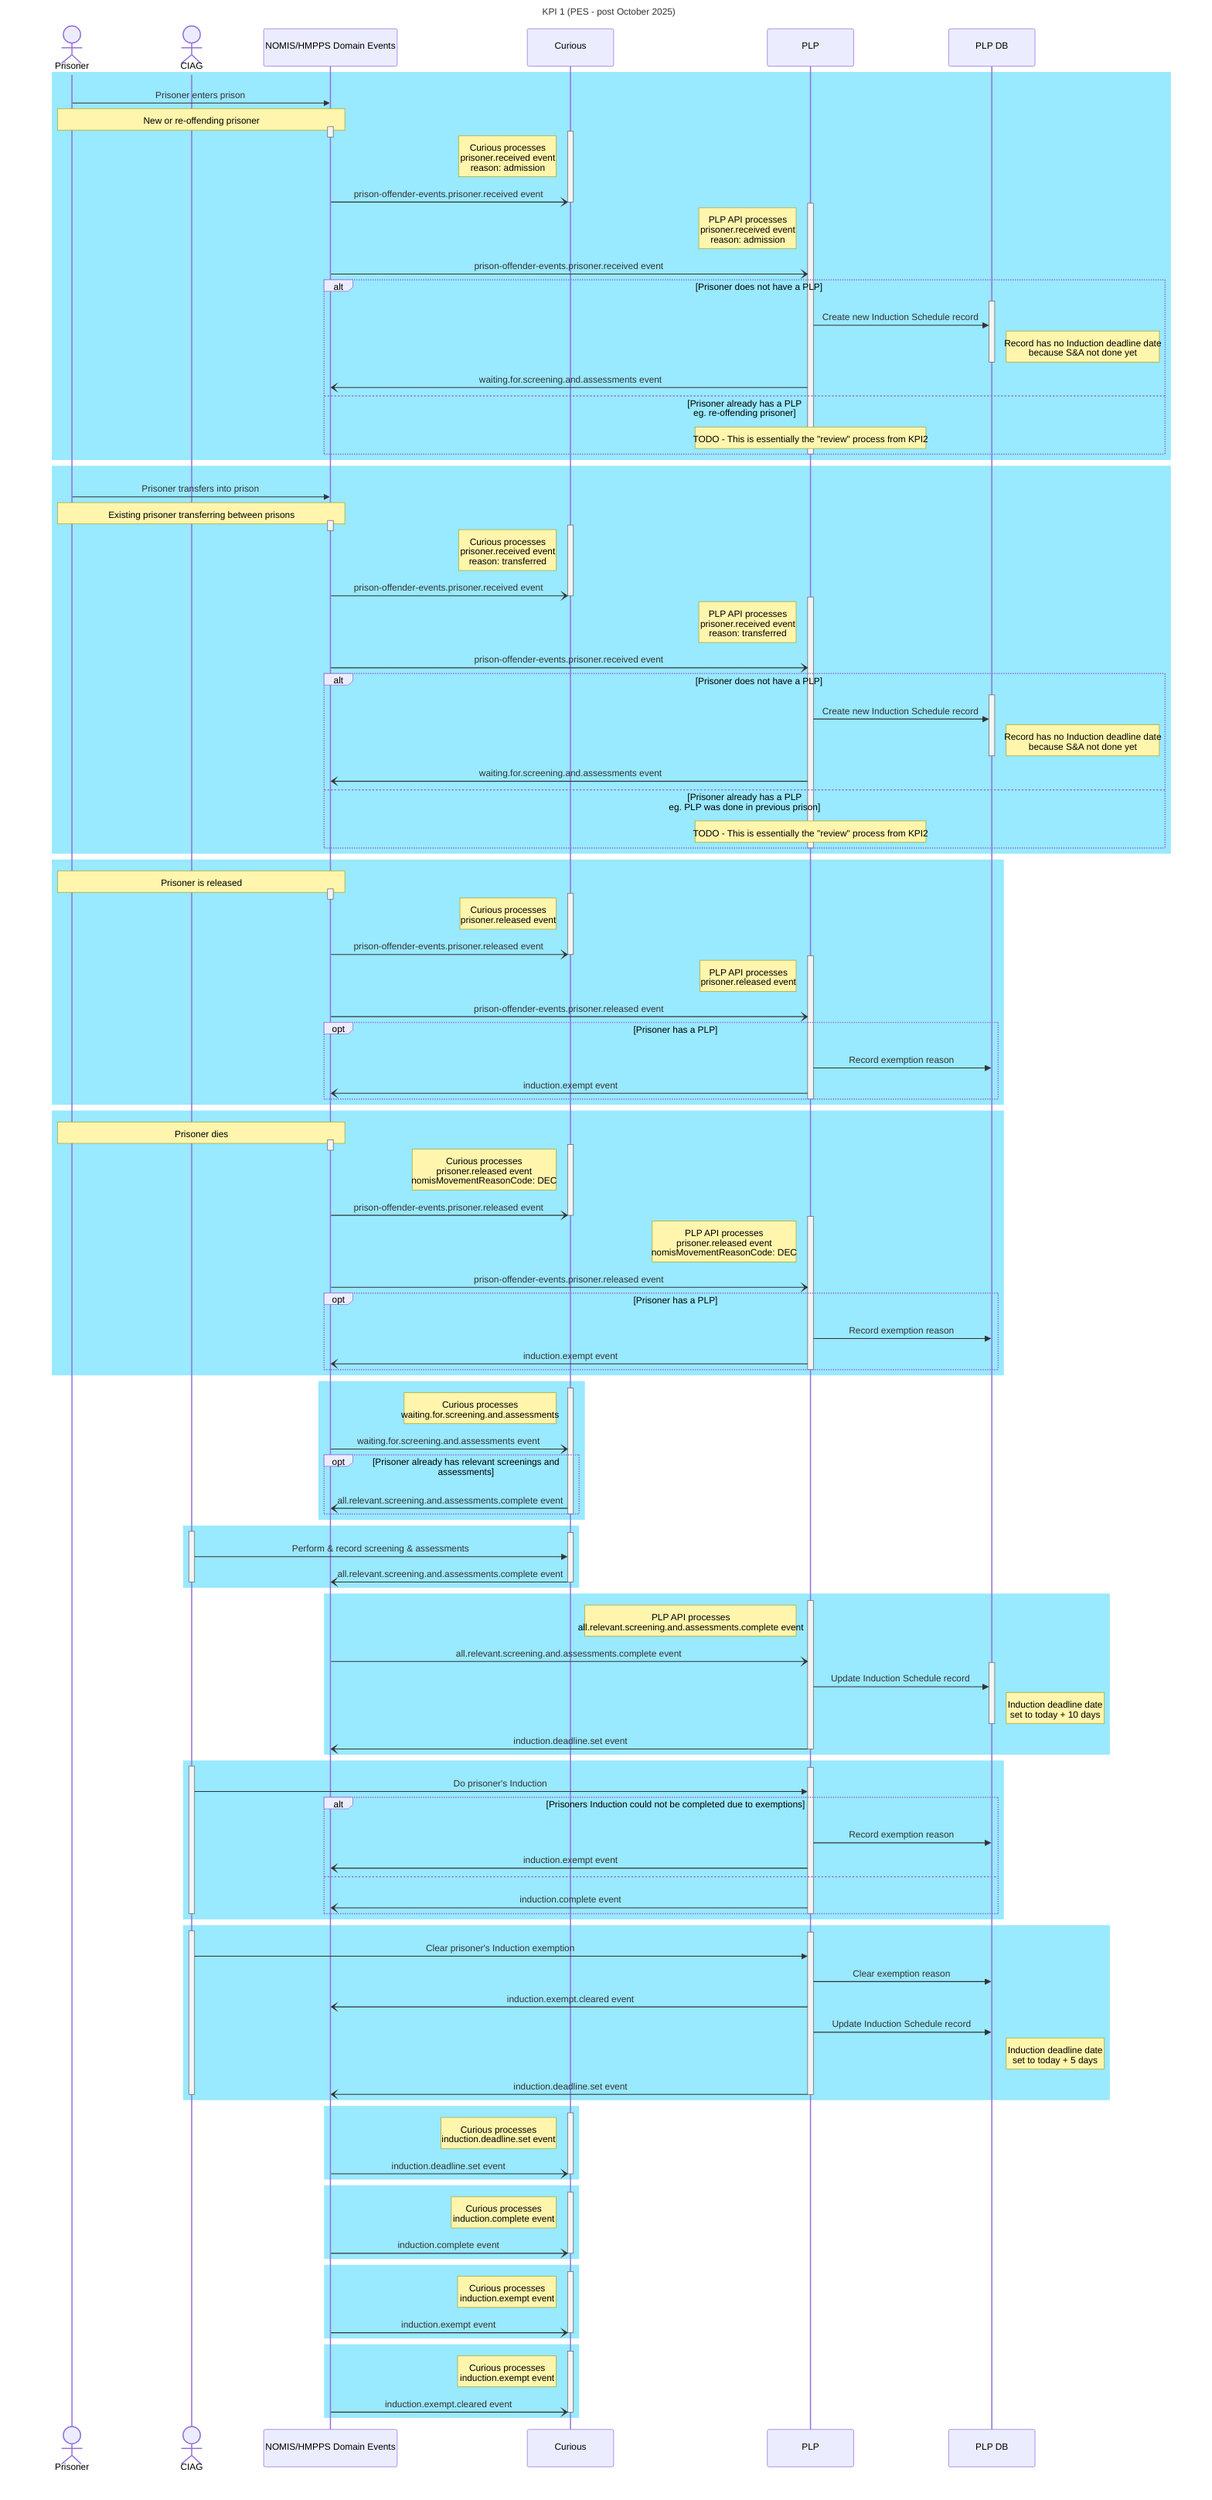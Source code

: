 %%
%% Mermaid Charts sequence diagram. View with the mermaid plugin for intellij or using the online Mermaid editor https://www.mermaidchart.com
%%

sequenceDiagram
  title KPI 1 (PES - post October 2025)

  actor Prisoner as Prisoner
  actor CIAG as CIAG
  participant NOMIS as NOMIS/HMPPS Domain Events
  participant Curious as Curious
  participant PLP as PLP
  participant PLPDB as PLP DB

  rect rgba(0, 200, 255, 0.4)
    Prisoner ->> NOMIS: Prisoner enters prison
    note over Prisoner, NOMIS: New or re-offending prisoner
    activate NOMIS
    deactivate NOMIS

    activate Curious
      note left of Curious: Curious processes<br/>prisoner.received event<br/>reason: admission
      NOMIS -) Curious: prison-offender-events.prisoner.received event
    deactivate Curious

    activate PLP
      note left of PLP: PLP API processes<br/>prisoner.received event<br/>reason: admission
      NOMIS -) PLP: prison-offender-events.prisoner.received event
      alt Prisoner does not have a PLP
        activate PLPDB
          PLP ->> PLPDB: Create new Induction Schedule record
          note right of PLPDB: Record has no Induction deadline date<br/>because S&A not done yet
        deactivate PLPDB
        PLP -) NOMIS: waiting.for.screening.and.assessments event
      else Prisoner already has a PLP<br/>eg. re-offending prisoner
        note over PLP: TODO - This is essentially the "review" process from KPI2
      end
    deactivate PLP
  end

  rect rgba(0, 200, 255, 0.4)
    Prisoner ->> NOMIS: Prisoner transfers into prison
    note over Prisoner, NOMIS: Existing prisoner transferring between prisons
    activate NOMIS
    deactivate NOMIS

    activate Curious
      note left of Curious: Curious processes<br/>prisoner.received event<br/>reason: transferred
      NOMIS -) Curious: prison-offender-events.prisoner.received event
    deactivate Curious

    activate PLP
      note left of PLP: PLP API processes<br/>prisoner.received event<br/>reason: transferred
      NOMIS -) PLP: prison-offender-events.prisoner.received event
      alt Prisoner does not have a PLP
        activate PLPDB
          PLP ->> PLPDB: Create new Induction Schedule record
          note right of PLPDB: Record has no Induction deadline date<br/>because S&A not done yet
        deactivate PLPDB
        PLP -) NOMIS: waiting.for.screening.and.assessments event
      else Prisoner already has a PLP<br/>eg. PLP was done in previous prison
        note over PLP: TODO - This is essentially the "review" process from KPI2
      end
    deactivate PLP
  end

  rect rgba(0, 200, 255, 0.4)
    note over Prisoner, NOMIS: Prisoner is released
    activate NOMIS
    deactivate NOMIS

    activate Curious
      note left of Curious: Curious processes<br/>prisoner.released event
      NOMIS -) Curious: prison-offender-events.prisoner.released event
    deactivate Curious

    activate PLP
      note left of PLP: PLP API processes<br/>prisoner.released event
      NOMIS -) PLP: prison-offender-events.prisoner.released event
      opt Prisoner has a PLP
        PLP ->> PLPDB: Record exemption reason
        PLP -) NOMIS: induction.exempt event
      end
    deactivate PLP
  end

  rect rgba(0, 200, 255, 0.4)
    note over Prisoner, NOMIS: Prisoner dies
    activate NOMIS
    deactivate NOMIS

    activate Curious
      note left of Curious: Curious processes<br/>prisoner.released event<br/>nomisMovementReasonCode: DEC
      NOMIS -) Curious: prison-offender-events.prisoner.released event
    deactivate Curious

    activate PLP
      note left of PLP: PLP API processes<br/>prisoner.released event<br/>nomisMovementReasonCode: DEC
      NOMIS -) PLP: prison-offender-events.prisoner.released event
      opt Prisoner has a PLP
        PLP ->> PLPDB: Record exemption reason
        PLP -) NOMIS: induction.exempt event
      end
    deactivate PLP
  end

  rect rgba(0, 200, 255, 0.4)
    activate Curious
      note left of Curious: Curious processes<br/>waiting.for.screening.and.assessments
      NOMIS -) Curious: waiting.for.screening.and.assessments event
      opt Prisoner already has relevant screenings and assessments
        Curious -) NOMIS: all.relevant.screening.and.assessments.complete event
      end
    deactivate Curious
  end

  rect rgba(0, 200, 255, 0.4)
    activate CIAG
      activate Curious
        CIAG ->> Curious: Perform & record screening & assessments
        Curious -) NOMIS: all.relevant.screening.and.assessments.complete event
      deactivate Curious
    deactivate CIAG
  end

  rect rgba(0, 200, 255, 0.4)
    activate PLP
      note left of PLP: PLP API processes<br/>all.relevant.screening.and.assessments.complete event
      NOMIS -) PLP: all.relevant.screening.and.assessments.complete event
      activate PLPDB
        PLP ->> PLPDB: Update Induction Schedule record
        note right of PLPDB: Induction deadline date<br/>set to today + 10 days
      deactivate PLPDB
      PLP -) NOMIS: induction.deadline.set event
    deactivate PLP
  end

  rect rgba(0, 200, 255, 0.4)
    activate CIAG
      activate PLP
        CIAG ->> PLP: Do prisoner's Induction
        alt Prisoners Induction could not be completed due to exemptions
          PLP ->> PLPDB: Record exemption reason
          PLP -) NOMIS: induction.exempt event
        else
          PLP -) NOMIS: induction.complete event
        end
      deactivate PLP
    deactivate CIAG
  end

  rect rgba(0, 200, 255, 0.4)
    activate CIAG
      activate PLP
        CIAG ->> PLP: Clear prisoner's Induction exemption
        PLP ->> PLPDB: Clear exemption reason
        PLP -) NOMIS: induction.exempt.cleared event
        PLP ->> PLPDB: Update Induction Schedule record
        note right of PLPDB: Induction deadline date<br/>set to today + 5 days
        PLP -) NOMIS: induction.deadline.set event
      deactivate PLP
    deactivate CIAG
  end

  rect rgba(0, 200, 255, 0.4)
    activate Curious
    note left of Curious: Curious processes<br/>induction.deadline.set event
    NOMIS -) Curious: induction.deadline.set event
    deactivate Curious
  end

  rect rgba(0, 200, 255, 0.4)
    activate Curious
      note left of Curious: Curious processes<br/>induction.complete event
      NOMIS -) Curious: induction.complete event
    deactivate Curious
  end

  rect rgba(0, 200, 255, 0.4)
    activate Curious
      note left of Curious: Curious processes<br/>induction.exempt event
      NOMIS -) Curious: induction.exempt event
    deactivate Curious
  end

  rect rgba(0, 200, 255, 0.4)
    activate Curious
      note left of Curious: Curious processes<br/>induction.exempt event
      NOMIS -) Curious: induction.exempt.cleared event
    deactivate Curious
  end